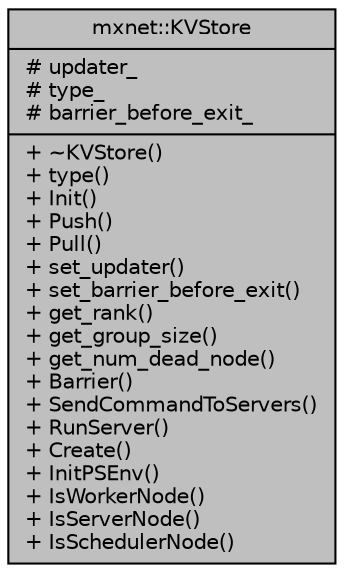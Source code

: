 digraph "mxnet::KVStore"
{
  edge [fontname="Helvetica",fontsize="10",labelfontname="Helvetica",labelfontsize="10"];
  node [fontname="Helvetica",fontsize="10",shape=record];
  Node1 [label="{mxnet::KVStore\n|# updater_\l# type_\l# barrier_before_exit_\l|+ ~KVStore()\l+ type()\l+ Init()\l+ Push()\l+ Pull()\l+ set_updater()\l+ set_barrier_before_exit()\l+ get_rank()\l+ get_group_size()\l+ get_num_dead_node()\l+ Barrier()\l+ SendCommandToServers()\l+ RunServer()\l+ Create()\l+ InitPSEnv()\l+ IsWorkerNode()\l+ IsServerNode()\l+ IsSchedulerNode()\l}",height=0.2,width=0.4,color="black", fillcolor="grey75", style="filled" fontcolor="black"];
}
